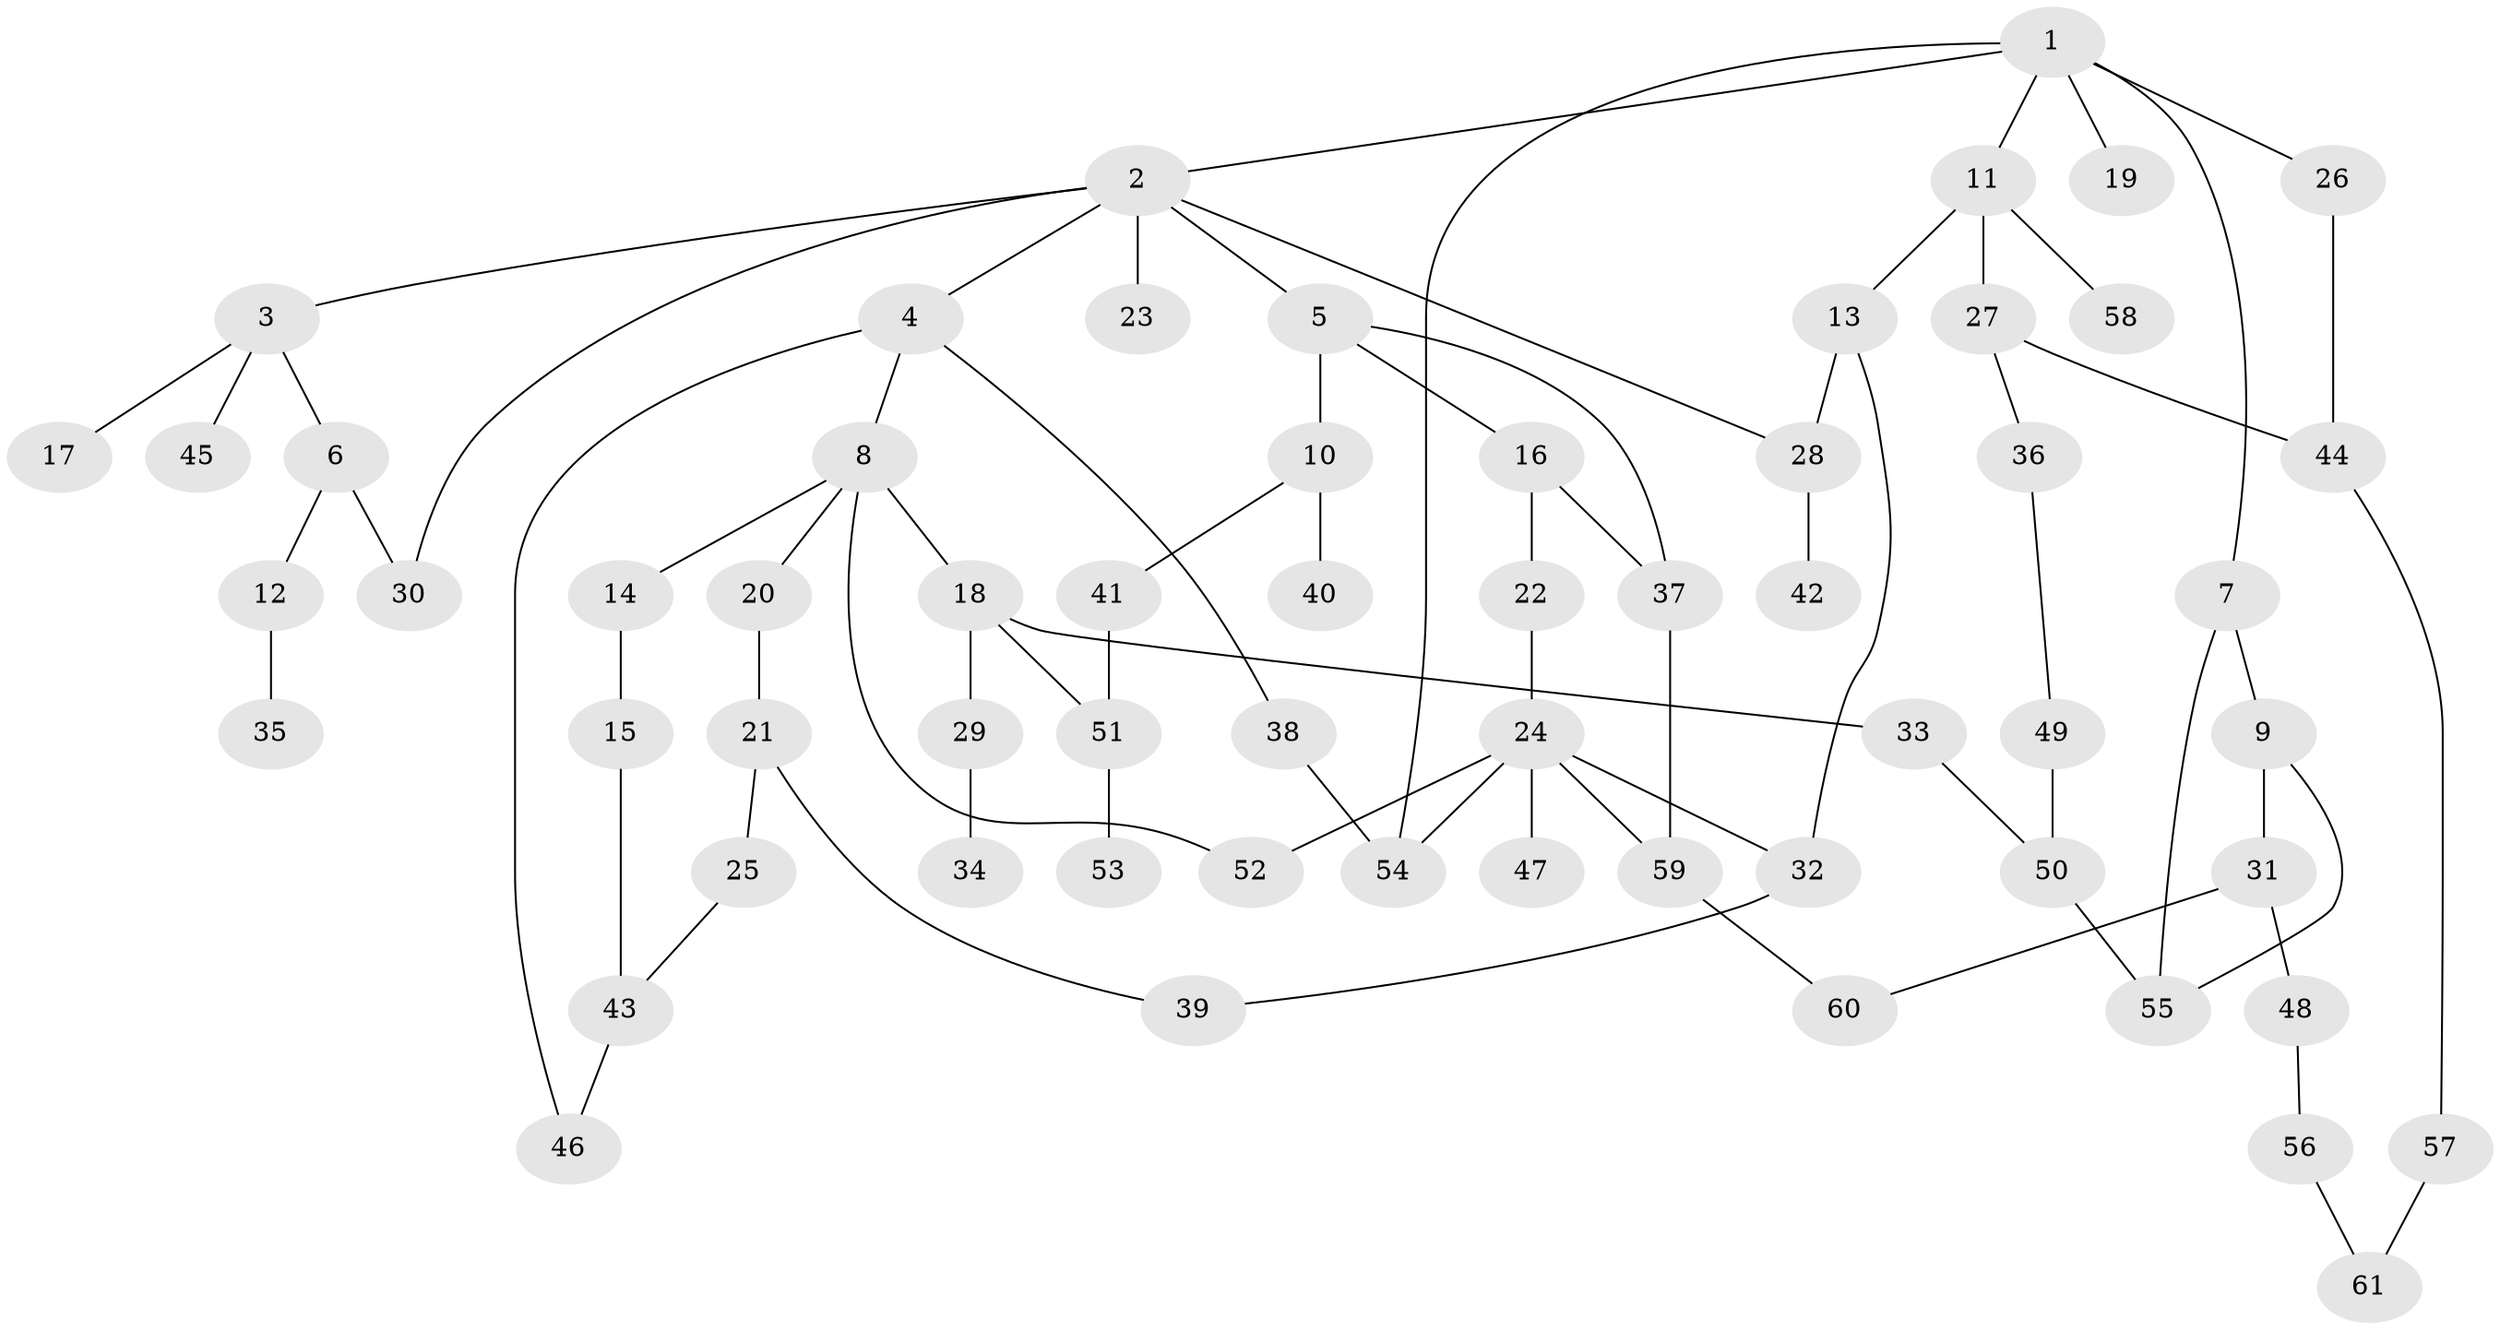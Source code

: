// coarse degree distribution, {5: 0.05405405405405406, 6: 0.02702702702702703, 4: 0.10810810810810811, 3: 0.2702702702702703, 2: 0.3783783783783784, 1: 0.13513513513513514, 7: 0.02702702702702703}
// Generated by graph-tools (version 1.1) at 2025/49/03/04/25 22:49:10]
// undirected, 61 vertices, 78 edges
graph export_dot {
  node [color=gray90,style=filled];
  1;
  2;
  3;
  4;
  5;
  6;
  7;
  8;
  9;
  10;
  11;
  12;
  13;
  14;
  15;
  16;
  17;
  18;
  19;
  20;
  21;
  22;
  23;
  24;
  25;
  26;
  27;
  28;
  29;
  30;
  31;
  32;
  33;
  34;
  35;
  36;
  37;
  38;
  39;
  40;
  41;
  42;
  43;
  44;
  45;
  46;
  47;
  48;
  49;
  50;
  51;
  52;
  53;
  54;
  55;
  56;
  57;
  58;
  59;
  60;
  61;
  1 -- 2;
  1 -- 7;
  1 -- 11;
  1 -- 19;
  1 -- 26;
  1 -- 54;
  2 -- 3;
  2 -- 4;
  2 -- 5;
  2 -- 23;
  2 -- 28;
  2 -- 30;
  3 -- 6;
  3 -- 17;
  3 -- 45;
  4 -- 8;
  4 -- 38;
  4 -- 46;
  5 -- 10;
  5 -- 16;
  5 -- 37;
  6 -- 12;
  6 -- 30;
  7 -- 9;
  7 -- 55;
  8 -- 14;
  8 -- 18;
  8 -- 20;
  8 -- 52;
  9 -- 31;
  9 -- 55;
  10 -- 40;
  10 -- 41;
  11 -- 13;
  11 -- 27;
  11 -- 58;
  12 -- 35;
  13 -- 28;
  13 -- 32;
  14 -- 15;
  15 -- 43;
  16 -- 22;
  16 -- 37;
  18 -- 29;
  18 -- 33;
  18 -- 51;
  20 -- 21;
  21 -- 25;
  21 -- 39;
  22 -- 24;
  24 -- 32;
  24 -- 47;
  24 -- 52;
  24 -- 59;
  24 -- 54;
  25 -- 43;
  26 -- 44;
  27 -- 36;
  27 -- 44;
  28 -- 42;
  29 -- 34;
  31 -- 48;
  31 -- 60;
  32 -- 39;
  33 -- 50;
  36 -- 49;
  37 -- 59;
  38 -- 54;
  41 -- 51;
  43 -- 46;
  44 -- 57;
  48 -- 56;
  49 -- 50;
  50 -- 55;
  51 -- 53;
  56 -- 61;
  57 -- 61;
  59 -- 60;
}
